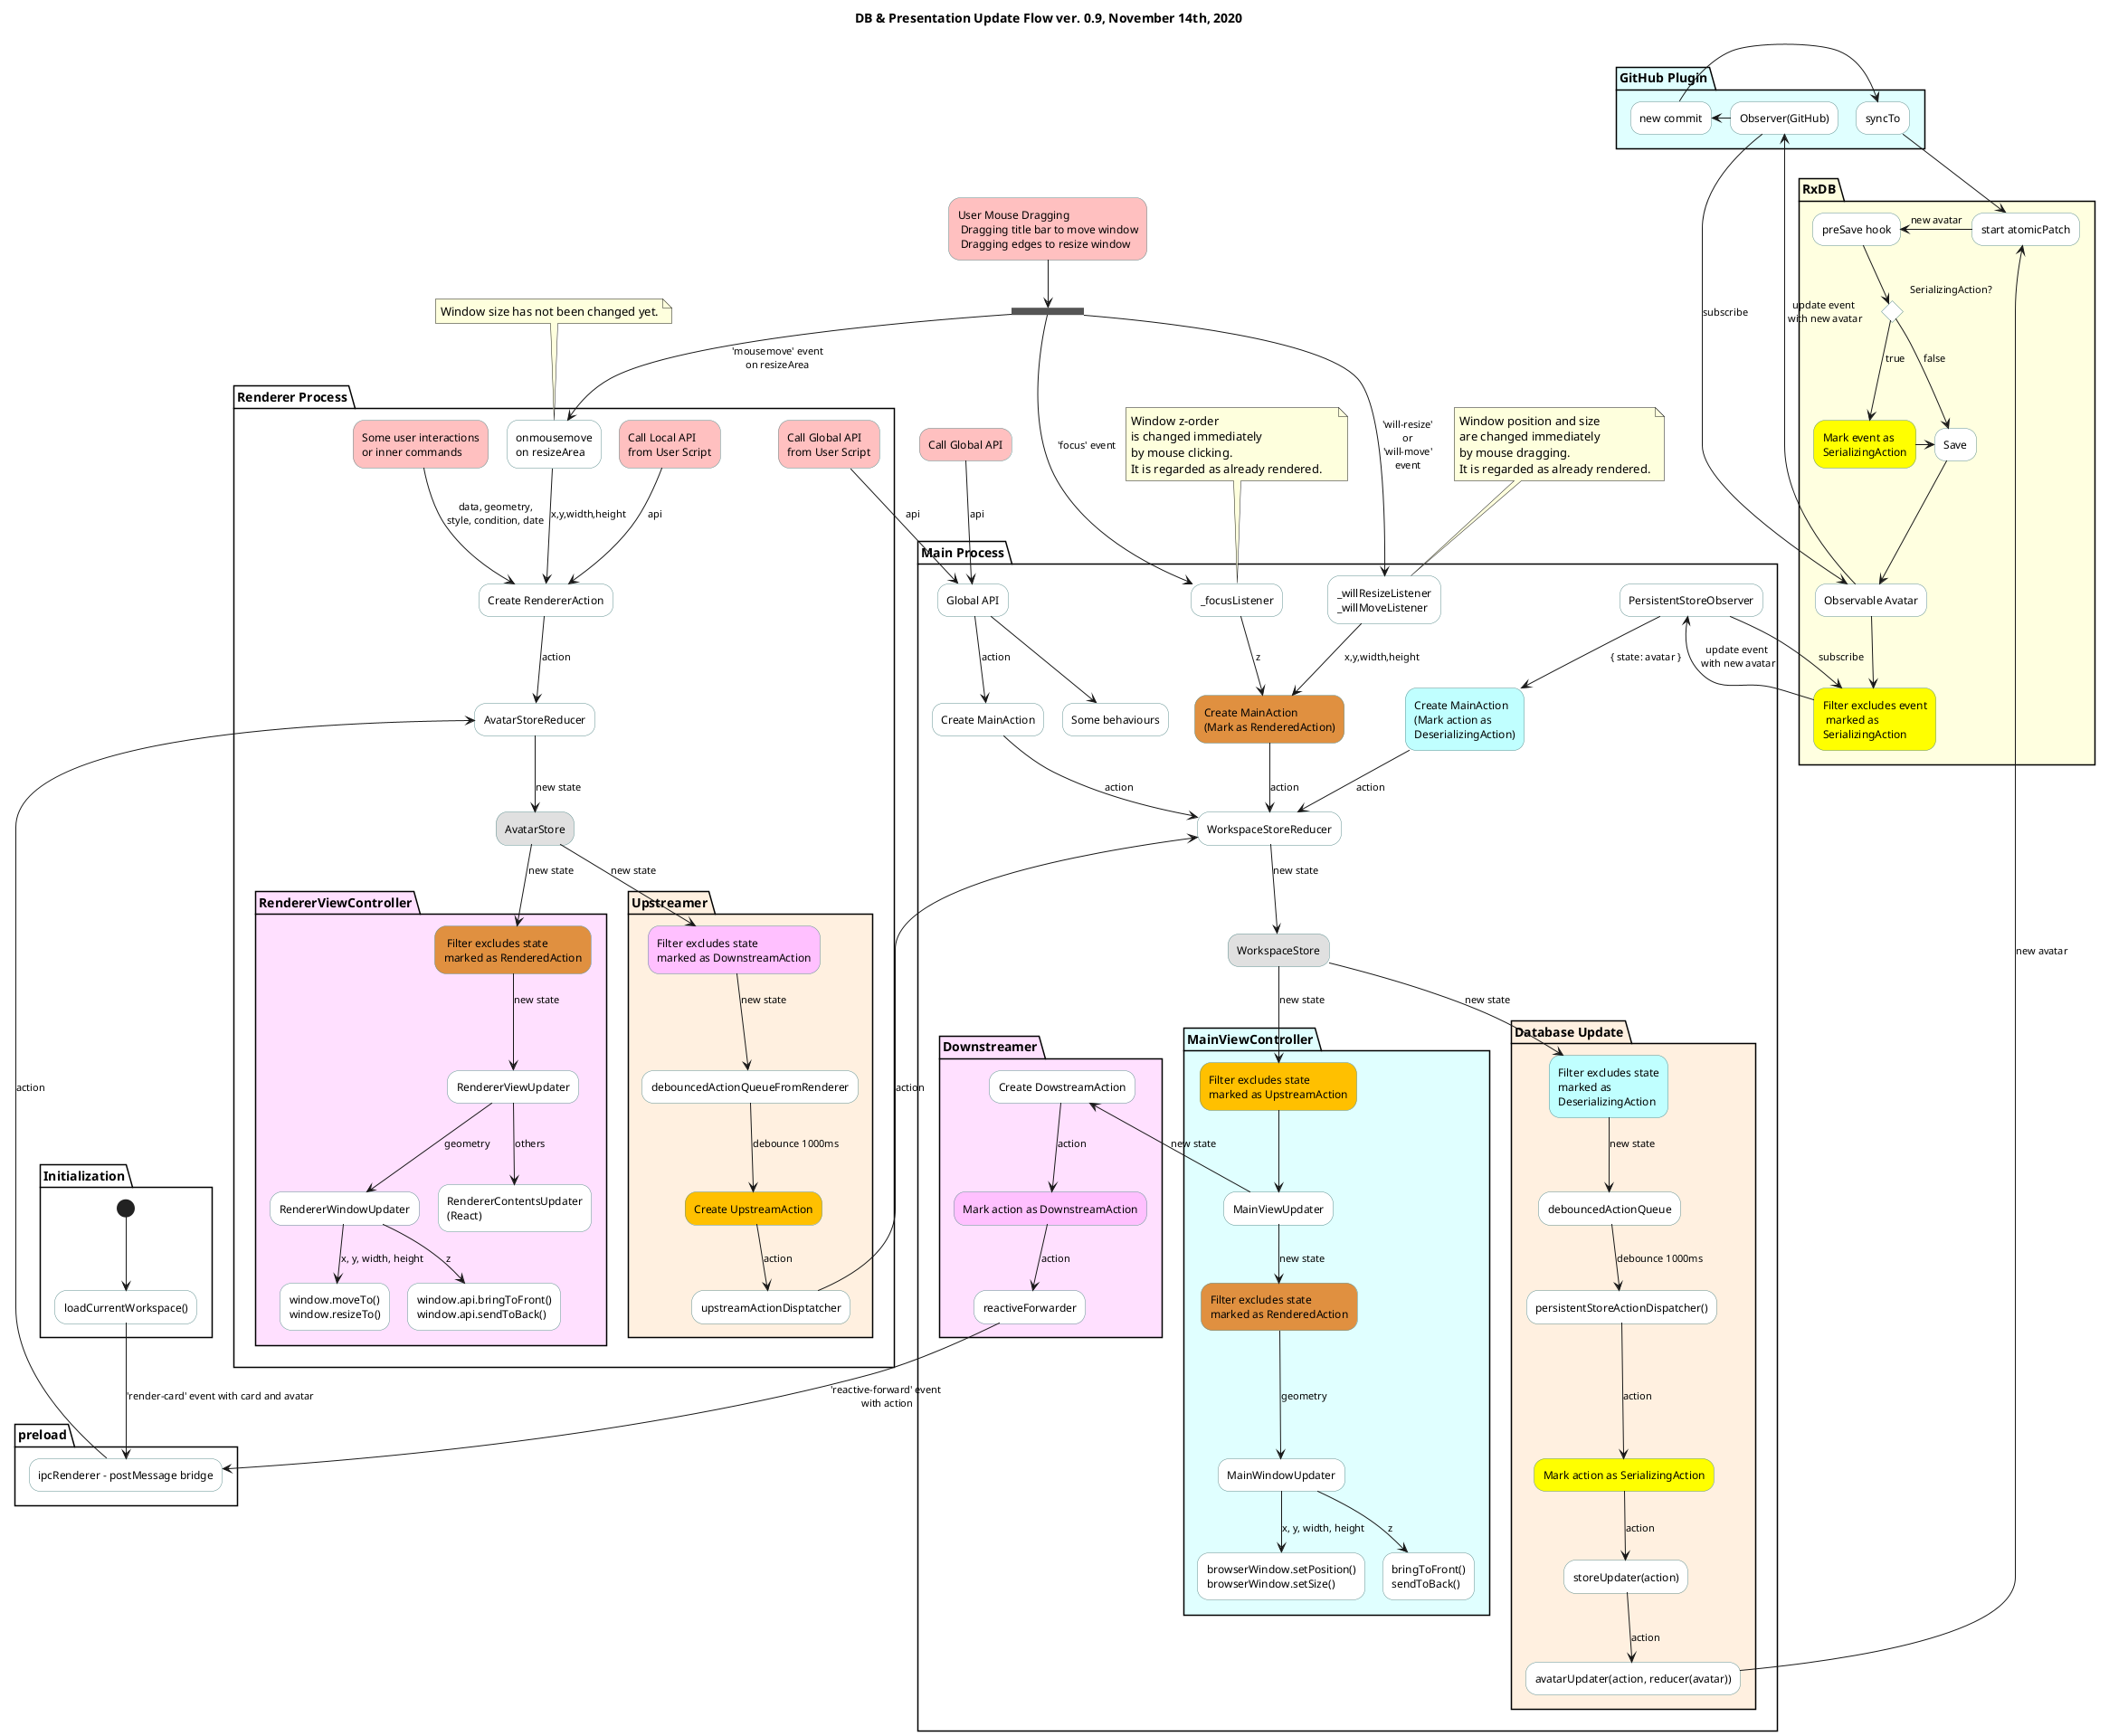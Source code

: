 ' PlantUML
@startuml
title DB & Presentation Update Flow ver. 0.9, November 14th, 2020

skinparam activity {
  BackgroundColor #ffffff
  BorderColor #609090
}


partition "Main Process" {
    "Create MainAction" --> [action] "WorkspaceStoreReducer"
    "Create MainAction\n(Mark action as\nDeserializingAction)" #c0ffff  --> [action] "WorkspaceStoreReducer"
    
    "PersistentStoreObserver"   --> [{ state: avatar }] "Create MainAction\n(Mark action as\nDeserializingAction)"
    
    "_willResizeListener\n_willMoveListener" --> [x,y,width,height] "Create MainAction\n(Mark as RenderedAction)"
    "_focusListener" --> [z] "Create MainAction\n(Mark as RenderedAction)"
    "Create MainAction\n(Mark as RenderedAction)" #e09040 --> [action] "WorkspaceStoreReducer"

    "WorkspaceStoreReducer"    --> [new state] "WorkspaceStore" #e0e0e0
        partition MainViewController #e0ffff {
            "WorkspaceStore"    --> [new state] "Filter excludes state\nmarked as UpstreamAction" #ffc000
                                --> "MainViewUpdater"
                "MainViewUpdater"   --> [new state] "Filter excludes state\nmarked as RenderedAction" #e09040
                                    --> [geometry] "MainWindowUpdater"
                    "MainWindowUpdater" --> [x, y, width, height] "browserWindow.setPosition()\nbrowserWindow.setSize()"
                    "MainWindowUpdater" --> [z] "bringToFront()\nsendToBack()"
        }
        partition Downstreamer #ffe0ff {
            "MainViewUpdater"   -up-> [new state] "Create DowstreamAction"
                                --> [action] "Mark action as DownstreamAction" #ffc0ff
                                --> [action] "reactiveForwarder"
        }
        partition "Database Update" #fff0e0 {
            "WorkspaceStore"    --> [new state] "Filter excludes state\nmarked as\nDeserializingAction" #c0ffff
                                --> [new state] "debouncedActionQueue"
                                --> [debounce 1000ms] "persistentStoreActionDispatcher()"
                                --> [action] "Mark action as SerializingAction" #ffff00                                
                                --> [action] "storeUpdater(action)"
                                --> [action] "avatarUpdater(action, reducer(avatar))"
       }
    "Global API" --> [action] "Create MainAction"
    "Global API" --> "Some behaviours"
}

partition Initialization {
    (*) --> "loadCurrentWorkspace()"
}
    
partition preload {
    "loadCurrentWorkspace()" --> ['render-card' event with card and avatar] "ipcRenderer - postMessage bridge"     
    "reactiveForwarder" --> ['reactive-forward' event\n with action] "ipcRenderer - postMessage bridge"
}

partition RxDB  #ffffe0 {
    "avatarUpdater(action, reducer(avatar))" --> [new avatar] "start atomicPatch"    
    "start atomicPatch" -left-> [new avatar] "preSave hook"
    if "SerializingAction?" then
        --> [true] "Mark event as\nSerializingAction" #ffff00 
        -right-> "Save"
    else 
        --> [false] "Save"
    "Save" -down-> "Observable Avatar"
    "Observable Avatar" --> "Filter excludes event\n marked as\nSerializingAction" #e0ffe0

    "PersistentStoreObserver"   --> [subscribe] "Filter excludes event\n marked as\nSerializingAction" #ffff00
                                --> [update event\n with new avatar] "PersistentStoreObserver"
}            

partition "GitHub Plugin" #e0ffff {
    "new commit" -right-> "syncTo"
    "syncTo" --> "start atomicPatch"
    "Observable Avatar" -up-> [update event\n with new avatar] "Observer(GitHub)"
    "Observer(GitHub)" -right-> [subscribe] "Observable Avatar"
    "Observer(GitHub)" -left-> "new commit"
}

partition "Renderer Process" {
        "onmousemove\non resizeArea"   --> [x,y,width,height] "Create RendererAction"
        "Some user interactions\nor inner commands" #ffc0c0 --> [data, geometry,\nstyle, condition, date] "Create RendererAction"
        "Call Local API\nfrom User Script" #ffc0c0 --> [api] "Create RendererAction"
        "Call Global API\nfrom User Script" #ffc0c0 --> [api] "Global API"
        "Create RendererAction" --> [action] "AvatarStoreReducer"
        "AvatarStoreReducer"    --> [new state] "AvatarStore"

        partition "RendererViewController" #ffe0ff {
            "AvatarStore" #e0e0e0   --> [new state] " Filter excludes state\nmarked as RenderedAction" #e09040
                                    --> [new state] "RendererViewUpdater"
                "RendererViewUpdater"   --> [geometry] "RendererWindowUpdater"
                    "RendererWindowUpdater" --> [x, y, width, height] "window.moveTo()\nwindow.resizeTo()"
                    "RendererWindowUpdater" --> [z] "window.api.bringToFront()\nwindow.api.sendToBack()"
                "RendererViewUpdater" --> [others] "RendererContentsUpdater\n(React)"
        }
        partition "Upstreamer" #fff0e0 {
            "AvatarStore"   --> [new state] "Filter excludes state\nmarked as DownstreamAction" #ffc0ff
                            --> [new state] "debouncedActionQueueFromRenderer"
                            --> [debounce 1000ms] "Create UpstreamAction" #ffc000
                            --> [action] "upstreamActionDisptatcher"
                            --> [action] "WorkspaceStoreReducer"
        }
    "ipcRenderer - postMessage bridge" --> [action] "AvatarStoreReducer"
}

"User Mouse Dragging\n Dragging title bar to move window\n Dragging edges to resize window" #ffc0c0 --> ===B0===
-right-> ['will-resize'\nor\n'will-move'\nevent] "_willResizeListener\n_willMoveListener"
note top
    Window position and size
    are changed immediately
    by mouse dragging.
    It is regarded as already rendered.
end note
===B0== -right-> ['focus' event] "_focusListener"
note top
    Window z-order
    is changed immediately
    by mouse clicking.
    It is regarded as already rendered.    
end note
===B0=== --> ['mousemove' event\non resizeArea] "onmousemove\non resizeArea"
note top
    Window size has not been changed yet.
end note

"Call Global API" #ffc0c0 --> [api] "Global API"